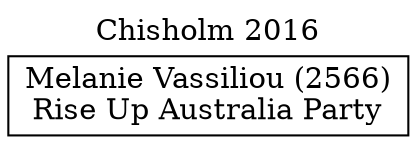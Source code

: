 // House preference flow
digraph "Melanie Vassiliou (2566)_Chisholm_2016" {
	graph [label="Chisholm 2016" labelloc=t mclimit=10]
	node [shape=box]
	"Melanie Vassiliou (2566)" [label="Melanie Vassiliou (2566)
Rise Up Australia Party"]
}
